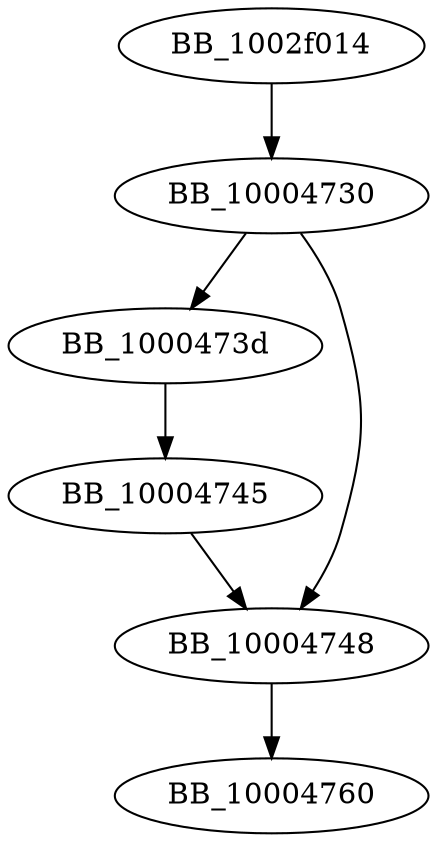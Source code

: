 DiGraph sub_1002F014{
BB_10004730->BB_1000473d
BB_10004730->BB_10004748
BB_1000473d->BB_10004745
BB_10004745->BB_10004748
BB_10004748->BB_10004760
BB_1002f014->BB_10004730
}
